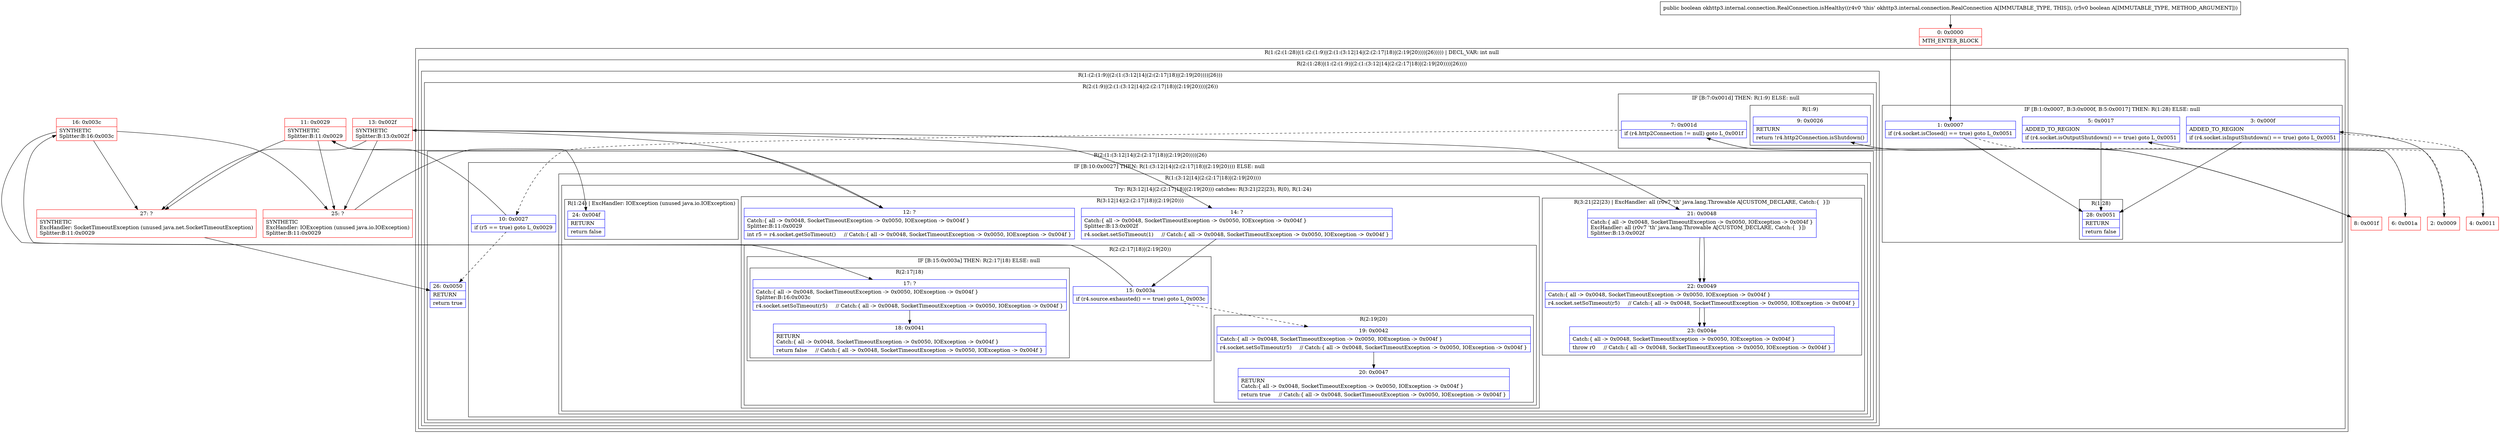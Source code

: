 digraph "CFG forokhttp3.internal.connection.RealConnection.isHealthy(Z)Z" {
subgraph cluster_Region_2092957787 {
label = "R(1:(2:(1:28)|(1:(2:(1:9)|(2:(1:(3:12|14|(2:(2:17|18)|(2:19|20))))|26))))) | DECL_VAR: int null\l";
node [shape=record,color=blue];
subgraph cluster_Region_1187251778 {
label = "R(2:(1:28)|(1:(2:(1:9)|(2:(1:(3:12|14|(2:(2:17|18)|(2:19|20))))|26))))";
node [shape=record,color=blue];
subgraph cluster_IfRegion_958574966 {
label = "IF [B:1:0x0007, B:3:0x000f, B:5:0x0017] THEN: R(1:28) ELSE: null";
node [shape=record,color=blue];
Node_1 [shape=record,label="{1\:\ 0x0007|if (r4.socket.isClosed() == true) goto L_0x0051\l}"];
Node_3 [shape=record,label="{3\:\ 0x000f|ADDED_TO_REGION\l|if (r4.socket.isInputShutdown() == true) goto L_0x0051\l}"];
Node_5 [shape=record,label="{5\:\ 0x0017|ADDED_TO_REGION\l|if (r4.socket.isOutputShutdown() == true) goto L_0x0051\l}"];
subgraph cluster_Region_1089315886 {
label = "R(1:28)";
node [shape=record,color=blue];
Node_28 [shape=record,label="{28\:\ 0x0051|RETURN\l|return false\l}"];
}
}
subgraph cluster_Region_1012119216 {
label = "R(1:(2:(1:9)|(2:(1:(3:12|14|(2:(2:17|18)|(2:19|20))))|26)))";
node [shape=record,color=blue];
subgraph cluster_Region_1522749806 {
label = "R(2:(1:9)|(2:(1:(3:12|14|(2:(2:17|18)|(2:19|20))))|26))";
node [shape=record,color=blue];
subgraph cluster_IfRegion_1992749633 {
label = "IF [B:7:0x001d] THEN: R(1:9) ELSE: null";
node [shape=record,color=blue];
Node_7 [shape=record,label="{7\:\ 0x001d|if (r4.http2Connection != null) goto L_0x001f\l}"];
subgraph cluster_Region_1529345123 {
label = "R(1:9)";
node [shape=record,color=blue];
Node_9 [shape=record,label="{9\:\ 0x0026|RETURN\l|return !r4.http2Connection.isShutdown()\l}"];
}
}
subgraph cluster_Region_2053128065 {
label = "R(2:(1:(3:12|14|(2:(2:17|18)|(2:19|20))))|26)";
node [shape=record,color=blue];
subgraph cluster_IfRegion_979917186 {
label = "IF [B:10:0x0027] THEN: R(1:(3:12|14|(2:(2:17|18)|(2:19|20)))) ELSE: null";
node [shape=record,color=blue];
Node_10 [shape=record,label="{10\:\ 0x0027|if (r5 == true) goto L_0x0029\l}"];
subgraph cluster_Region_2080239732 {
label = "R(1:(3:12|14|(2:(2:17|18)|(2:19|20))))";
node [shape=record,color=blue];
subgraph cluster_TryCatchRegion_530417540 {
label = "Try: R(3:12|14|(2:(2:17|18)|(2:19|20))) catches: R(3:21|22|23), R(0), R(1:24)";
node [shape=record,color=blue];
subgraph cluster_Region_1680513858 {
label = "R(3:12|14|(2:(2:17|18)|(2:19|20)))";
node [shape=record,color=blue];
Node_12 [shape=record,label="{12\:\ ?|Catch:\{ all \-\> 0x0048, SocketTimeoutException \-\> 0x0050, IOException \-\> 0x004f \}\lSplitter:B:11:0x0029\l|int r5 = r4.socket.getSoTimeout()     \/\/ Catch:\{ all \-\> 0x0048, SocketTimeoutException \-\> 0x0050, IOException \-\> 0x004f \}\l}"];
Node_14 [shape=record,label="{14\:\ ?|Catch:\{ all \-\> 0x0048, SocketTimeoutException \-\> 0x0050, IOException \-\> 0x004f \}\lSplitter:B:13:0x002f\l|r4.socket.setSoTimeout(1)     \/\/ Catch:\{ all \-\> 0x0048, SocketTimeoutException \-\> 0x0050, IOException \-\> 0x004f \}\l}"];
subgraph cluster_Region_1685729217 {
label = "R(2:(2:17|18)|(2:19|20))";
node [shape=record,color=blue];
subgraph cluster_IfRegion_480693893 {
label = "IF [B:15:0x003a] THEN: R(2:17|18) ELSE: null";
node [shape=record,color=blue];
Node_15 [shape=record,label="{15\:\ 0x003a|if (r4.source.exhausted() == true) goto L_0x003c\l}"];
subgraph cluster_Region_2002359378 {
label = "R(2:17|18)";
node [shape=record,color=blue];
Node_17 [shape=record,label="{17\:\ ?|Catch:\{ all \-\> 0x0048, SocketTimeoutException \-\> 0x0050, IOException \-\> 0x004f \}\lSplitter:B:16:0x003c\l|r4.socket.setSoTimeout(r5)     \/\/ Catch:\{ all \-\> 0x0048, SocketTimeoutException \-\> 0x0050, IOException \-\> 0x004f \}\l}"];
Node_18 [shape=record,label="{18\:\ 0x0041|RETURN\lCatch:\{ all \-\> 0x0048, SocketTimeoutException \-\> 0x0050, IOException \-\> 0x004f \}\l|return false     \/\/ Catch:\{ all \-\> 0x0048, SocketTimeoutException \-\> 0x0050, IOException \-\> 0x004f \}\l}"];
}
}
subgraph cluster_Region_1106795322 {
label = "R(2:19|20)";
node [shape=record,color=blue];
Node_19 [shape=record,label="{19\:\ 0x0042|Catch:\{ all \-\> 0x0048, SocketTimeoutException \-\> 0x0050, IOException \-\> 0x004f \}\l|r4.socket.setSoTimeout(r5)     \/\/ Catch:\{ all \-\> 0x0048, SocketTimeoutException \-\> 0x0050, IOException \-\> 0x004f \}\l}"];
Node_20 [shape=record,label="{20\:\ 0x0047|RETURN\lCatch:\{ all \-\> 0x0048, SocketTimeoutException \-\> 0x0050, IOException \-\> 0x004f \}\l|return true     \/\/ Catch:\{ all \-\> 0x0048, SocketTimeoutException \-\> 0x0050, IOException \-\> 0x004f \}\l}"];
}
}
}
subgraph cluster_Region_1613991426 {
label = "R(3:21|22|23) | ExcHandler: all (r0v7 'th' java.lang.Throwable A[CUSTOM_DECLARE, Catch:\{  \}])\l";
node [shape=record,color=blue];
Node_21 [shape=record,label="{21\:\ 0x0048|Catch:\{ all \-\> 0x0048, SocketTimeoutException \-\> 0x0050, IOException \-\> 0x004f \}\lExcHandler: all (r0v7 'th' java.lang.Throwable A[CUSTOM_DECLARE, Catch:\{  \}])\lSplitter:B:13:0x002f\l}"];
Node_22 [shape=record,label="{22\:\ 0x0049|Catch:\{ all \-\> 0x0048, SocketTimeoutException \-\> 0x0050, IOException \-\> 0x004f \}\l|r4.socket.setSoTimeout(r5)     \/\/ Catch:\{ all \-\> 0x0048, SocketTimeoutException \-\> 0x0050, IOException \-\> 0x004f \}\l}"];
Node_23 [shape=record,label="{23\:\ 0x004e|Catch:\{ all \-\> 0x0048, SocketTimeoutException \-\> 0x0050, IOException \-\> 0x004f \}\l|throw r0     \/\/ Catch:\{ all \-\> 0x0048, SocketTimeoutException \-\> 0x0050, IOException \-\> 0x004f \}\l}"];
}
subgraph cluster_Region_147645237 {
label = "R(0) | ExcHandler: SocketTimeoutException (unused java.net.SocketTimeoutException)\l";
node [shape=record,color=blue];
}
subgraph cluster_Region_2074010639 {
label = "R(1:24) | ExcHandler: IOException (unused java.io.IOException)\l";
node [shape=record,color=blue];
Node_24 [shape=record,label="{24\:\ 0x004f|RETURN\l|return false\l}"];
}
}
}
}
Node_26 [shape=record,label="{26\:\ 0x0050|RETURN\l|return true\l}"];
}
}
}
}
}
subgraph cluster_Region_147645237 {
label = "R(0) | ExcHandler: SocketTimeoutException (unused java.net.SocketTimeoutException)\l";
node [shape=record,color=blue];
}
subgraph cluster_Region_2074010639 {
label = "R(1:24) | ExcHandler: IOException (unused java.io.IOException)\l";
node [shape=record,color=blue];
Node_24 [shape=record,label="{24\:\ 0x004f|RETURN\l|return false\l}"];
}
subgraph cluster_Region_1613991426 {
label = "R(3:21|22|23) | ExcHandler: all (r0v7 'th' java.lang.Throwable A[CUSTOM_DECLARE, Catch:\{  \}])\l";
node [shape=record,color=blue];
Node_21 [shape=record,label="{21\:\ 0x0048|Catch:\{ all \-\> 0x0048, SocketTimeoutException \-\> 0x0050, IOException \-\> 0x004f \}\lExcHandler: all (r0v7 'th' java.lang.Throwable A[CUSTOM_DECLARE, Catch:\{  \}])\lSplitter:B:13:0x002f\l}"];
Node_22 [shape=record,label="{22\:\ 0x0049|Catch:\{ all \-\> 0x0048, SocketTimeoutException \-\> 0x0050, IOException \-\> 0x004f \}\l|r4.socket.setSoTimeout(r5)     \/\/ Catch:\{ all \-\> 0x0048, SocketTimeoutException \-\> 0x0050, IOException \-\> 0x004f \}\l}"];
Node_23 [shape=record,label="{23\:\ 0x004e|Catch:\{ all \-\> 0x0048, SocketTimeoutException \-\> 0x0050, IOException \-\> 0x004f \}\l|throw r0     \/\/ Catch:\{ all \-\> 0x0048, SocketTimeoutException \-\> 0x0050, IOException \-\> 0x004f \}\l}"];
}
Node_0 [shape=record,color=red,label="{0\:\ 0x0000|MTH_ENTER_BLOCK\l}"];
Node_2 [shape=record,color=red,label="{2\:\ 0x0009}"];
Node_4 [shape=record,color=red,label="{4\:\ 0x0011}"];
Node_6 [shape=record,color=red,label="{6\:\ 0x001a}"];
Node_8 [shape=record,color=red,label="{8\:\ 0x001f}"];
Node_11 [shape=record,color=red,label="{11\:\ 0x0029|SYNTHETIC\lSplitter:B:11:0x0029\l}"];
Node_13 [shape=record,color=red,label="{13\:\ 0x002f|SYNTHETIC\lSplitter:B:13:0x002f\l}"];
Node_16 [shape=record,color=red,label="{16\:\ 0x003c|SYNTHETIC\lSplitter:B:16:0x003c\l}"];
Node_25 [shape=record,color=red,label="{25\:\ ?|SYNTHETIC\lExcHandler: IOException (unused java.io.IOException)\lSplitter:B:11:0x0029\l}"];
Node_27 [shape=record,color=red,label="{27\:\ ?|SYNTHETIC\lExcHandler: SocketTimeoutException (unused java.net.SocketTimeoutException)\lSplitter:B:11:0x0029\l}"];
MethodNode[shape=record,label="{public boolean okhttp3.internal.connection.RealConnection.isHealthy((r4v0 'this' okhttp3.internal.connection.RealConnection A[IMMUTABLE_TYPE, THIS]), (r5v0 boolean A[IMMUTABLE_TYPE, METHOD_ARGUMENT])) }"];
MethodNode -> Node_0;
Node_1 -> Node_2[style=dashed];
Node_1 -> Node_28;
Node_3 -> Node_4[style=dashed];
Node_3 -> Node_28;
Node_5 -> Node_6[style=dashed];
Node_5 -> Node_28;
Node_7 -> Node_8;
Node_7 -> Node_10[style=dashed];
Node_10 -> Node_11;
Node_10 -> Node_26[style=dashed];
Node_12 -> Node_13;
Node_14 -> Node_15;
Node_15 -> Node_16;
Node_15 -> Node_19[style=dashed];
Node_17 -> Node_18;
Node_19 -> Node_20;
Node_21 -> Node_22;
Node_22 -> Node_23;
Node_21 -> Node_22;
Node_22 -> Node_23;
Node_0 -> Node_1;
Node_2 -> Node_3;
Node_4 -> Node_5;
Node_6 -> Node_7;
Node_8 -> Node_9;
Node_11 -> Node_12;
Node_11 -> Node_27;
Node_11 -> Node_25;
Node_13 -> Node_14;
Node_13 -> Node_21;
Node_13 -> Node_27;
Node_13 -> Node_25;
Node_16 -> Node_17;
Node_16 -> Node_27;
Node_16 -> Node_25;
Node_25 -> Node_24;
Node_27 -> Node_26;
}

